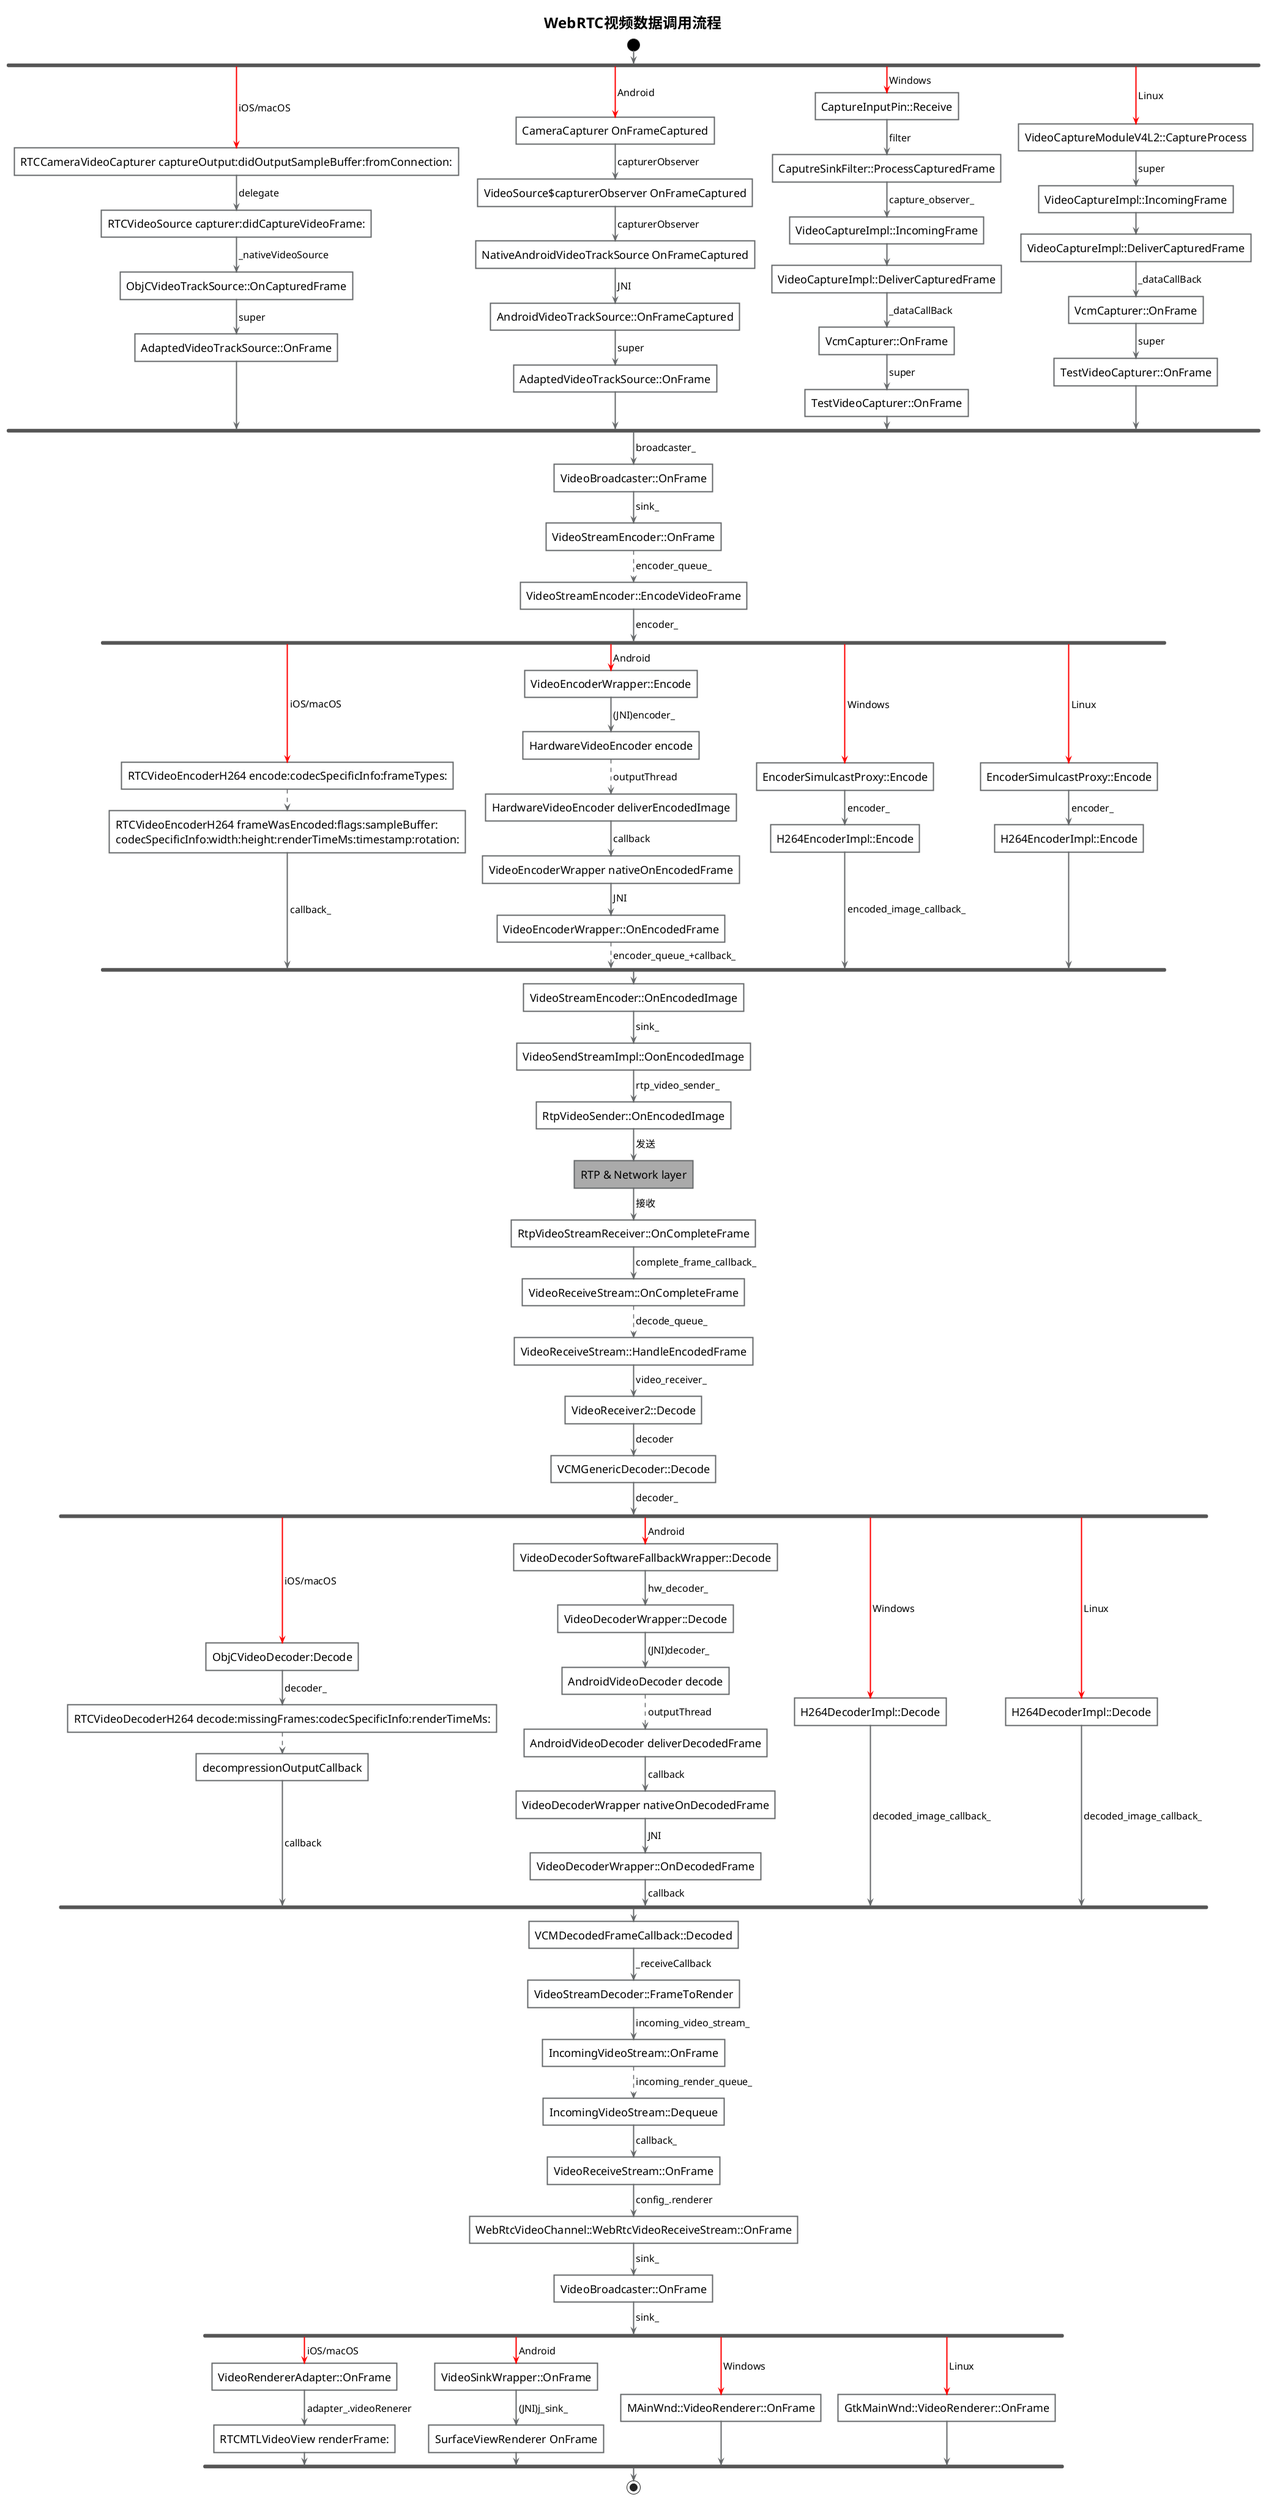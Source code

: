 @startuml

' https://plantuml-documentation.readthedocs.io/en/latest/formatting/all-skin-params.html

' skinparam monochrome true
' skinparam backgroundColor transparent
' skinparam handwritten true
'/'
skinparam DefaultFontName Consolas
' skinparam DefaultTextAlignment center
skinparam DefaultFontSize 16
skinparam shadowing false

skinparam Activity {
    StartColor black
    EndColor red
    ArrowColor #66696b
    BorderColor #66696b

    BackgroundColor #FFFFFF
    BorderThickness 2
    FontName Consolas
    FontSize 18
    ' FontStyle bold
}

skinparam Note {
    BorderColor #66696b
    BackgroundColor #FFFFFF
    FontName Consolas
    FontSize 16
    FontColor #555555
    ' BorderThickness 4
}

skinparam Partition {
    BorderColor #bac0c1
    FontColor #555555
}

skinparam title {
   FontSize 24
   BorderRoundCorner 10
   BorderThickness 1
   ' BorderColor red
   ' BackgroundColor Aqua-CadetBlue
}
'/

title WebRTC视频数据调用流程

start

fork
' start iOS/macOS
-[#red]->iOS/macOS;
:RTCCameraVideoCapturer captureOutput:didOutputSampleBuffer:fromConnection:]
->delegate;
:RTCVideoSource capturer:didCaptureVideoFrame:]
->_nativeVideoSource;
:ObjCVideoTrackSource::OnCapturedFrame]
->super;
:AdaptedVideoTrackSource::OnFrame]
' stop iOS/macOS
fork again
' start Android
-[#red]->Android;
:CameraCapturer OnFrameCaptured]
->capturerObserver;
:VideoSource$capturerObserver OnFrameCaptured]
->capturerObserver;
:NativeAndroidVideoTrackSource OnFrameCaptured]
->JNI;
:AndroidVideoTrackSource::OnFrameCaptured]
->super;
:AdaptedVideoTrackSource::OnFrame]
' stop Android
fork again
' start Windows
-[#red]->Windows;
:CaptureInputPin::Receive]
->filter;
:CaputreSinkFilter::ProcessCapturedFrame]
->capture_observer_;
:VideoCaptureImpl::IncomingFrame]
:VideoCaptureImpl::DeliverCapturedFrame]
->_dataCallBack;
:VcmCapturer::OnFrame]
->super;
:TestVideoCapturer::OnFrame]
' stop Windows
fork again
' start Linux
-[#red]->Linux;
:VideoCaptureModuleV4L2::CaptureProcess]
->super;
:VideoCaptureImpl::IncomingFrame]
:VideoCaptureImpl::DeliverCapturedFrame]
->_dataCallBack;
:VcmCapturer::OnFrame]
->super;
:TestVideoCapturer::OnFrame]
' stop Linux
end fork


->broadcaster_;
:VideoBroadcaster::OnFrame]
->sink_;
:VideoStreamEncoder::OnFrame]
-[dashed]->encoder_queue_;
:VideoStreamEncoder::EncodeVideoFrame]
->encoder_;


fork 
' start iOS/macOS
-[#red]->iOS/macOS;
:RTCVideoEncoderH264 encode:codecSpecificInfo:frameTypes:]
-[dashed]->;
:RTCVideoEncoderH264 frameWasEncoded:flags:sampleBuffer:
codecSpecificInfo:width:height:renderTimeMs:timestamp:rotation:]
->callback_;
' stop iOS/macOS
fork again
' start Android
-[#red]->Android;
:VideoEncoderWrapper::Encode]
->(JNI)encoder_;
:HardwareVideoEncoder encode]
-[dashed]->outputThread;
:HardwareVideoEncoder deliverEncodedImage]
->callback;
:VideoEncoderWrapper nativeOnEncodedFrame]
->JNI;
:VideoEncoderWrapper::OnEncodedFrame]
-[dashed]->encoder_queue_+callback_;
' stop Android
fork again
' start Windows
-[#red]->Windows;
:EncoderSimulcastProxy::Encode]
->encoder_;
:H264EncoderImpl::Encode]
->encoded_image_callback_;
' stop Windows
fork again
' start Linux
-[#red]->Linux;
:EncoderSimulcastProxy::Encode]
->encoder_;
:H264EncoderImpl::Encode]
' stop Linux
end fork


:VideoStreamEncoder::OnEncodedImage]
->sink_;
:VideoSendStreamImpl::OonEncodedImage]
->rtp_video_sender_;
:RtpVideoSender::OnEncodedImage]
->发送;
#AAAAAA:RTP & Network layer]
->接收;
:RtpVideoStreamReceiver::OnCompleteFrame]
->complete_frame_callback_;
:VideoReceiveStream::OnCompleteFrame]
-[dashed]->decode_queue_;
:VideoReceiveStream::HandleEncodedFrame]
->video_receiver_;
:VideoReceiver2::Decode]
->decoder;
:VCMGenericDecoder::Decode]
->decoder_;


fork
' start iOS/macOS
-[#red]->iOS/macOS;
:ObjCVideoDecoder:Decode]
->decoder_;
:RTCVideoDecoderH264 decode:missingFrames:codecSpecificInfo:renderTimeMs:]
-[dashed]->;
:decompressionOutputCallback]
->callback;
' stop iOS/macOS
fork again
' start Android
-[#red]->Android;
:VideoDecoderSoftwareFallbackWrapper::Decode]
->hw_decoder_;
:VideoDecoderWrapper::Decode]
->(JNI)decoder_;
:AndroidVideoDecoder decode]
-[dashed]->outputThread;
:AndroidVideoDecoder deliverDecodedFrame]
->callback;
:VideoDecoderWrapper nativeOnDecodedFrame]
->JNI;
:VideoDecoderWrapper::OnDecodedFrame]
->callback;
' stop Android
fork again
' start Windows
-[#red]->Windows;
:H264DecoderImpl::Decode]
->decoded_image_callback_;
' stop Windows
fork again
' start Linux
-[#red]->Linux;
:H264DecoderImpl::Decode]
->decoded_image_callback_;
' stop Linux
end fork



:VCMDecodedFrameCallback::Decoded]
->_receiveCallback;
:VideoStreamDecoder::FrameToRender]
->incoming_video_stream_;
:IncomingVideoStream::OnFrame]
-[dashed]->incoming_render_queue_;
:IncomingVideoStream::Dequeue]
->callback_;
:VideoReceiveStream::OnFrame]
->config_.renderer;
:WebRtcVideoChannel::WebRtcVideoReceiveStream::OnFrame]
->sink_;
:VideoBroadcaster::OnFrame]
->sink_;


fork
' start iOS/macOS
-[#red]->iOS/macOS;
:VideoRendererAdapter::OnFrame]
->adapter_.videoRenerer;
:RTCMTLVideoView renderFrame:]
' stop iOS/macOS
fork again
' start Android
-[#red]->Android;
:VideoSinkWrapper::OnFrame]
->(JNI)j_sink_;
:SurfaceViewRenderer OnFrame]
' stop Android
fork again
' start Windows
-[#red]->Windows;
:MAinWnd::VideoRenderer::OnFrame]
' stop Windows
fork again
' start Linux
-[#red]->Linux;
:GtkMainWnd::VideoRenderer::OnFrame]
' stop Linux
end fork

stop

@enduml